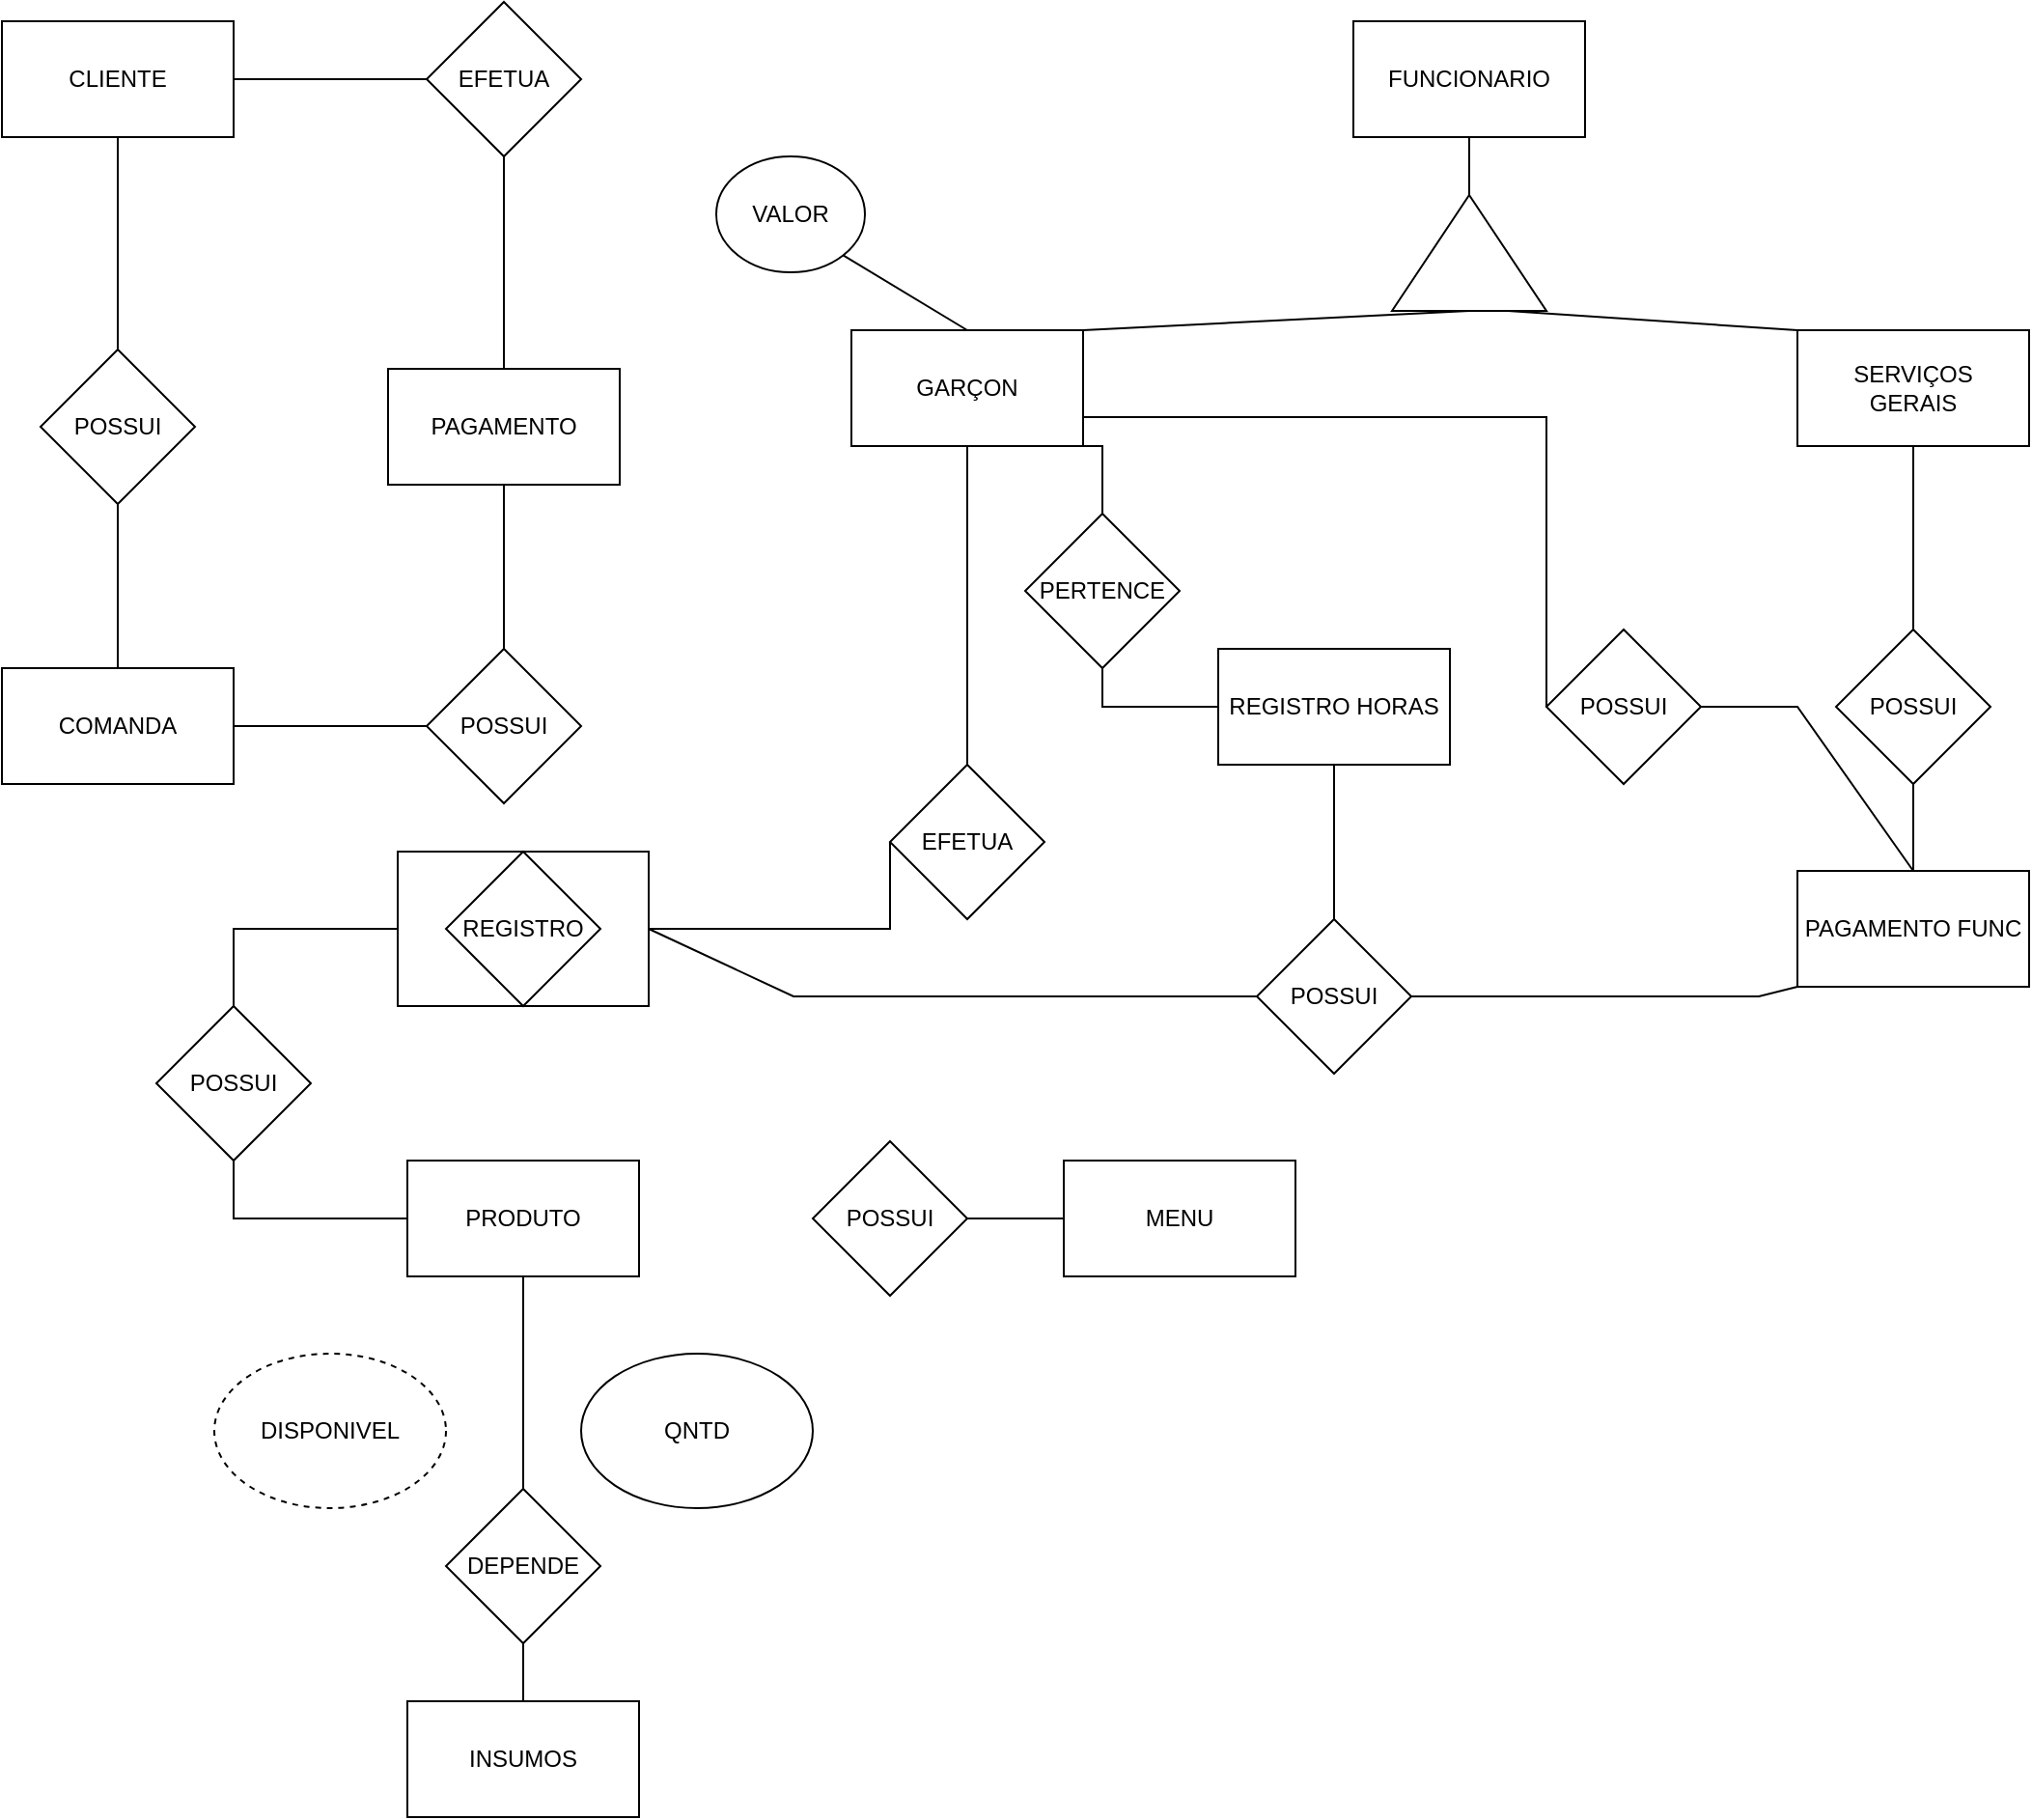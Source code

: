 <mxfile version="20.3.0" type="github">
  <diagram id="PmrCIkA7KPBPFYFiDcDI" name="Página-1">
    <mxGraphModel dx="882" dy="496" grid="1" gridSize="10" guides="1" tooltips="1" connect="1" arrows="1" fold="1" page="1" pageScale="1" pageWidth="827" pageHeight="1169" math="0" shadow="0">
      <root>
        <mxCell id="0" />
        <mxCell id="1" parent="0" />
        <mxCell id="CObCKITNYydoJICtjVox-1" value="CLIENTE" style="rounded=0;whiteSpace=wrap;html=1;" parent="1" vertex="1">
          <mxGeometry x="350" y="220" width="120" height="60" as="geometry" />
        </mxCell>
        <mxCell id="CObCKITNYydoJICtjVox-2" value="EFETUA" style="rhombus;whiteSpace=wrap;html=1;" parent="1" vertex="1">
          <mxGeometry x="570" y="210" width="80" height="80" as="geometry" />
        </mxCell>
        <mxCell id="CObCKITNYydoJICtjVox-3" value="POSSUI" style="rhombus;whiteSpace=wrap;html=1;" parent="1" vertex="1">
          <mxGeometry x="370" y="390" width="80" height="80" as="geometry" />
        </mxCell>
        <mxCell id="CObCKITNYydoJICtjVox-4" value="COMANDA" style="rounded=0;whiteSpace=wrap;html=1;" parent="1" vertex="1">
          <mxGeometry x="350" y="555" width="120" height="60" as="geometry" />
        </mxCell>
        <mxCell id="CObCKITNYydoJICtjVox-5" value="PAGAMENTO" style="rounded=0;whiteSpace=wrap;html=1;" parent="1" vertex="1">
          <mxGeometry x="550" y="400" width="120" height="60" as="geometry" />
        </mxCell>
        <mxCell id="CObCKITNYydoJICtjVox-6" value="POSSUI" style="rhombus;whiteSpace=wrap;html=1;" parent="1" vertex="1">
          <mxGeometry x="570" y="545" width="80" height="80" as="geometry" />
        </mxCell>
        <mxCell id="CObCKITNYydoJICtjVox-7" value="FUNCIONARIO" style="rounded=0;whiteSpace=wrap;html=1;" parent="1" vertex="1">
          <mxGeometry x="1050" y="220" width="120" height="60" as="geometry" />
        </mxCell>
        <mxCell id="CObCKITNYydoJICtjVox-8" value="" style="triangle;whiteSpace=wrap;html=1;rotation=-90;" parent="1" vertex="1">
          <mxGeometry x="1080" y="300" width="60" height="80" as="geometry" />
        </mxCell>
        <mxCell id="CObCKITNYydoJICtjVox-9" value="GARÇON" style="rounded=0;whiteSpace=wrap;html=1;" parent="1" vertex="1">
          <mxGeometry x="790" y="380" width="120" height="60" as="geometry" />
        </mxCell>
        <mxCell id="CObCKITNYydoJICtjVox-10" value="SERVIÇOS&lt;br&gt;GERAIS" style="rounded=0;whiteSpace=wrap;html=1;" parent="1" vertex="1">
          <mxGeometry x="1280" y="380" width="120" height="60" as="geometry" />
        </mxCell>
        <mxCell id="CObCKITNYydoJICtjVox-11" value="POSSUI" style="rhombus;whiteSpace=wrap;html=1;" parent="1" vertex="1">
          <mxGeometry x="1300" y="535" width="80" height="80" as="geometry" />
        </mxCell>
        <mxCell id="CObCKITNYydoJICtjVox-12" value="PAGAMENTO FUNC" style="rounded=0;whiteSpace=wrap;html=1;" parent="1" vertex="1">
          <mxGeometry x="1280" y="660" width="120" height="60" as="geometry" />
        </mxCell>
        <mxCell id="CObCKITNYydoJICtjVox-14" value="POSSUI" style="rhombus;whiteSpace=wrap;html=1;" parent="1" vertex="1">
          <mxGeometry x="1150" y="535" width="80" height="80" as="geometry" />
        </mxCell>
        <mxCell id="CObCKITNYydoJICtjVox-16" value="REGISTRO HORAS" style="rounded=0;whiteSpace=wrap;html=1;" parent="1" vertex="1">
          <mxGeometry x="980" y="545" width="120" height="60" as="geometry" />
        </mxCell>
        <mxCell id="CObCKITNYydoJICtjVox-17" value="PERTENCE" style="rhombus;whiteSpace=wrap;html=1;" parent="1" vertex="1">
          <mxGeometry x="880" y="475" width="80" height="80" as="geometry" />
        </mxCell>
        <mxCell id="CObCKITNYydoJICtjVox-18" value="POSSUI" style="rhombus;whiteSpace=wrap;html=1;" parent="1" vertex="1">
          <mxGeometry x="1000" y="685" width="80" height="80" as="geometry" />
        </mxCell>
        <mxCell id="CObCKITNYydoJICtjVox-19" value="EFETUA" style="rhombus;whiteSpace=wrap;html=1;" parent="1" vertex="1">
          <mxGeometry x="810" y="605" width="80" height="80" as="geometry" />
        </mxCell>
        <mxCell id="CObCKITNYydoJICtjVox-20" value="" style="rounded=0;whiteSpace=wrap;html=1;" parent="1" vertex="1">
          <mxGeometry x="555" y="650" width="130" height="80" as="geometry" />
        </mxCell>
        <mxCell id="CObCKITNYydoJICtjVox-21" value="REGISTRO" style="rhombus;whiteSpace=wrap;html=1;rounded=0;" parent="1" vertex="1">
          <mxGeometry x="580" y="650" width="80" height="80" as="geometry" />
        </mxCell>
        <mxCell id="CObCKITNYydoJICtjVox-23" value="PRODUTO" style="rounded=0;whiteSpace=wrap;html=1;" parent="1" vertex="1">
          <mxGeometry x="560" y="810" width="120" height="60" as="geometry" />
        </mxCell>
        <mxCell id="CObCKITNYydoJICtjVox-25" value="POSSUI" style="rhombus;whiteSpace=wrap;html=1;" parent="1" vertex="1">
          <mxGeometry x="770" y="800" width="80" height="80" as="geometry" />
        </mxCell>
        <mxCell id="CObCKITNYydoJICtjVox-26" value="MENU" style="rounded=0;whiteSpace=wrap;html=1;" parent="1" vertex="1">
          <mxGeometry x="900" y="810" width="120" height="60" as="geometry" />
        </mxCell>
        <mxCell id="CObCKITNYydoJICtjVox-27" value="DISPONIVEL" style="ellipse;whiteSpace=wrap;html=1;dashed=1;" parent="1" vertex="1">
          <mxGeometry x="460" y="910" width="120" height="80" as="geometry" />
        </mxCell>
        <mxCell id="CObCKITNYydoJICtjVox-28" value="QNTD" style="ellipse;whiteSpace=wrap;html=1;" parent="1" vertex="1">
          <mxGeometry x="650" y="910" width="120" height="80" as="geometry" />
        </mxCell>
        <mxCell id="CObCKITNYydoJICtjVox-29" value="DEPENDE" style="rhombus;whiteSpace=wrap;html=1;" parent="1" vertex="1">
          <mxGeometry x="580" y="980" width="80" height="80" as="geometry" />
        </mxCell>
        <mxCell id="CObCKITNYydoJICtjVox-30" value="INSUMOS" style="rounded=0;whiteSpace=wrap;html=1;" parent="1" vertex="1">
          <mxGeometry x="560" y="1090" width="120" height="60" as="geometry" />
        </mxCell>
        <mxCell id="CObCKITNYydoJICtjVox-31" value="" style="endArrow=none;html=1;rounded=0;exitX=0.5;exitY=0;exitDx=0;exitDy=0;entryX=0.5;entryY=1;entryDx=0;entryDy=0;" parent="1" source="CObCKITNYydoJICtjVox-3" target="CObCKITNYydoJICtjVox-1" edge="1">
          <mxGeometry width="50" height="50" relative="1" as="geometry">
            <mxPoint x="530" y="410" as="sourcePoint" />
            <mxPoint x="580" y="360" as="targetPoint" />
          </mxGeometry>
        </mxCell>
        <mxCell id="CObCKITNYydoJICtjVox-32" value="" style="endArrow=none;html=1;rounded=0;exitX=0;exitY=0.5;exitDx=0;exitDy=0;entryX=1;entryY=0.5;entryDx=0;entryDy=0;" parent="1" source="CObCKITNYydoJICtjVox-2" target="CObCKITNYydoJICtjVox-1" edge="1">
          <mxGeometry width="50" height="50" relative="1" as="geometry">
            <mxPoint x="420" y="400" as="sourcePoint" />
            <mxPoint x="420" y="290" as="targetPoint" />
          </mxGeometry>
        </mxCell>
        <mxCell id="CObCKITNYydoJICtjVox-33" value="" style="endArrow=none;html=1;rounded=0;exitX=0.5;exitY=1;exitDx=0;exitDy=0;entryX=0.5;entryY=0;entryDx=0;entryDy=0;" parent="1" source="CObCKITNYydoJICtjVox-2" target="CObCKITNYydoJICtjVox-5" edge="1">
          <mxGeometry width="50" height="50" relative="1" as="geometry">
            <mxPoint x="430" y="410" as="sourcePoint" />
            <mxPoint x="430" y="300" as="targetPoint" />
          </mxGeometry>
        </mxCell>
        <mxCell id="CObCKITNYydoJICtjVox-34" value="" style="endArrow=none;html=1;rounded=0;exitX=0.5;exitY=0;exitDx=0;exitDy=0;entryX=0.5;entryY=1;entryDx=0;entryDy=0;" parent="1" source="CObCKITNYydoJICtjVox-4" target="CObCKITNYydoJICtjVox-3" edge="1">
          <mxGeometry width="50" height="50" relative="1" as="geometry">
            <mxPoint x="440" y="420" as="sourcePoint" />
            <mxPoint x="440" y="310" as="targetPoint" />
          </mxGeometry>
        </mxCell>
        <mxCell id="CObCKITNYydoJICtjVox-35" value="" style="endArrow=none;html=1;rounded=0;exitX=0.5;exitY=0;exitDx=0;exitDy=0;entryX=0.5;entryY=1;entryDx=0;entryDy=0;" parent="1" source="CObCKITNYydoJICtjVox-6" target="CObCKITNYydoJICtjVox-5" edge="1">
          <mxGeometry width="50" height="50" relative="1" as="geometry">
            <mxPoint x="420" y="565" as="sourcePoint" />
            <mxPoint x="420" y="480" as="targetPoint" />
          </mxGeometry>
        </mxCell>
        <mxCell id="CObCKITNYydoJICtjVox-36" value="" style="endArrow=none;html=1;rounded=0;exitX=0;exitY=0.5;exitDx=0;exitDy=0;entryX=1;entryY=0.5;entryDx=0;entryDy=0;" parent="1" source="CObCKITNYydoJICtjVox-6" target="CObCKITNYydoJICtjVox-4" edge="1">
          <mxGeometry width="50" height="50" relative="1" as="geometry">
            <mxPoint x="620" y="555" as="sourcePoint" />
            <mxPoint x="620" y="470" as="targetPoint" />
          </mxGeometry>
        </mxCell>
        <mxCell id="CObCKITNYydoJICtjVox-37" value="VALOR" style="ellipse;whiteSpace=wrap;html=1;" parent="1" vertex="1">
          <mxGeometry x="720" y="290" width="77" height="60" as="geometry" />
        </mxCell>
        <mxCell id="CObCKITNYydoJICtjVox-38" value="" style="endArrow=none;html=1;rounded=0;entryX=1;entryY=1;entryDx=0;entryDy=0;exitX=0.5;exitY=0;exitDx=0;exitDy=0;" parent="1" source="CObCKITNYydoJICtjVox-9" target="CObCKITNYydoJICtjVox-37" edge="1">
          <mxGeometry width="50" height="50" relative="1" as="geometry">
            <mxPoint x="670" y="520" as="sourcePoint" />
            <mxPoint x="720" y="470" as="targetPoint" />
          </mxGeometry>
        </mxCell>
        <mxCell id="CObCKITNYydoJICtjVox-39" value="" style="endArrow=none;html=1;rounded=0;entryX=0.5;entryY=1;entryDx=0;entryDy=0;exitX=0.5;exitY=0;exitDx=0;exitDy=0;" parent="1" source="CObCKITNYydoJICtjVox-19" target="CObCKITNYydoJICtjVox-9" edge="1">
          <mxGeometry width="50" height="50" relative="1" as="geometry">
            <mxPoint x="860" y="390" as="sourcePoint" />
            <mxPoint x="795.797" y="351.156" as="targetPoint" />
          </mxGeometry>
        </mxCell>
        <mxCell id="wETEtokrw9temY9SCEjw-1" value="" style="endArrow=none;html=1;rounded=0;entryX=0.5;entryY=1;entryDx=0;entryDy=0;" edge="1" parent="1" source="CObCKITNYydoJICtjVox-8" target="CObCKITNYydoJICtjVox-7">
          <mxGeometry width="50" height="50" relative="1" as="geometry">
            <mxPoint x="860" y="390" as="sourcePoint" />
            <mxPoint x="795.545" y="351.351" as="targetPoint" />
          </mxGeometry>
        </mxCell>
        <mxCell id="wETEtokrw9temY9SCEjw-2" value="" style="endArrow=none;html=1;rounded=0;entryX=1;entryY=1;entryDx=0;entryDy=0;exitX=0.5;exitY=0;exitDx=0;exitDy=0;" edge="1" parent="1" source="CObCKITNYydoJICtjVox-17" target="CObCKITNYydoJICtjVox-9">
          <mxGeometry width="50" height="50" relative="1" as="geometry">
            <mxPoint x="860" y="615" as="sourcePoint" />
            <mxPoint x="860" y="450" as="targetPoint" />
            <Array as="points">
              <mxPoint x="920" y="440" />
            </Array>
          </mxGeometry>
        </mxCell>
        <mxCell id="wETEtokrw9temY9SCEjw-3" value="" style="endArrow=none;html=1;rounded=0;entryX=0;entryY=0.5;entryDx=0;entryDy=0;exitX=0.5;exitY=1;exitDx=0;exitDy=0;" edge="1" parent="1" source="CObCKITNYydoJICtjVox-17" target="CObCKITNYydoJICtjVox-16">
          <mxGeometry width="50" height="50" relative="1" as="geometry">
            <mxPoint x="930" y="485" as="sourcePoint" />
            <mxPoint x="920" y="450" as="targetPoint" />
            <Array as="points">
              <mxPoint x="920" y="575" />
            </Array>
          </mxGeometry>
        </mxCell>
        <mxCell id="wETEtokrw9temY9SCEjw-4" value="" style="endArrow=none;html=1;rounded=0;entryX=0;entryY=0.5;entryDx=0;entryDy=0;exitX=1;exitY=0;exitDx=0;exitDy=0;" edge="1" parent="1" source="CObCKITNYydoJICtjVox-9" target="CObCKITNYydoJICtjVox-8">
          <mxGeometry width="50" height="50" relative="1" as="geometry">
            <mxPoint x="860" y="390" as="sourcePoint" />
            <mxPoint x="795.545" y="351.351" as="targetPoint" />
          </mxGeometry>
        </mxCell>
        <mxCell id="wETEtokrw9temY9SCEjw-5" value="" style="endArrow=none;html=1;rounded=0;entryX=0;entryY=0;entryDx=0;entryDy=0;exitX=0;exitY=0.75;exitDx=0;exitDy=0;" edge="1" parent="1" source="CObCKITNYydoJICtjVox-8" target="CObCKITNYydoJICtjVox-10">
          <mxGeometry width="50" height="50" relative="1" as="geometry">
            <mxPoint x="920" y="390" as="sourcePoint" />
            <mxPoint x="1120" y="380" as="targetPoint" />
          </mxGeometry>
        </mxCell>
        <mxCell id="wETEtokrw9temY9SCEjw-6" value="" style="endArrow=none;html=1;rounded=0;entryX=0.5;entryY=0;entryDx=0;entryDy=0;exitX=0.5;exitY=1;exitDx=0;exitDy=0;" edge="1" parent="1" source="CObCKITNYydoJICtjVox-10" target="CObCKITNYydoJICtjVox-11">
          <mxGeometry width="50" height="50" relative="1" as="geometry">
            <mxPoint x="1140" y="380" as="sourcePoint" />
            <mxPoint x="1290" y="390" as="targetPoint" />
          </mxGeometry>
        </mxCell>
        <mxCell id="wETEtokrw9temY9SCEjw-7" value="" style="endArrow=none;html=1;rounded=0;entryX=0.5;entryY=0;entryDx=0;entryDy=0;exitX=0.5;exitY=1;exitDx=0;exitDy=0;" edge="1" parent="1" source="CObCKITNYydoJICtjVox-11" target="CObCKITNYydoJICtjVox-12">
          <mxGeometry width="50" height="50" relative="1" as="geometry">
            <mxPoint x="1350" y="450" as="sourcePoint" />
            <mxPoint x="1350" y="545" as="targetPoint" />
          </mxGeometry>
        </mxCell>
        <mxCell id="wETEtokrw9temY9SCEjw-8" value="" style="endArrow=none;html=1;rounded=0;entryX=0.5;entryY=0;entryDx=0;entryDy=0;exitX=1;exitY=0.5;exitDx=0;exitDy=0;" edge="1" parent="1" source="CObCKITNYydoJICtjVox-14" target="CObCKITNYydoJICtjVox-12">
          <mxGeometry width="50" height="50" relative="1" as="geometry">
            <mxPoint x="1350" y="625" as="sourcePoint" />
            <mxPoint x="1350" y="670" as="targetPoint" />
            <Array as="points">
              <mxPoint x="1280" y="575" />
            </Array>
          </mxGeometry>
        </mxCell>
        <mxCell id="wETEtokrw9temY9SCEjw-9" value="" style="endArrow=none;html=1;rounded=0;entryX=0;entryY=0.5;entryDx=0;entryDy=0;exitX=1;exitY=0.75;exitDx=0;exitDy=0;" edge="1" parent="1" source="CObCKITNYydoJICtjVox-9" target="CObCKITNYydoJICtjVox-14">
          <mxGeometry width="50" height="50" relative="1" as="geometry">
            <mxPoint x="1240" y="585" as="sourcePoint" />
            <mxPoint x="1350" y="670" as="targetPoint" />
            <Array as="points">
              <mxPoint x="1150" y="425" />
            </Array>
          </mxGeometry>
        </mxCell>
        <mxCell id="wETEtokrw9temY9SCEjw-10" value="" style="endArrow=none;html=1;rounded=0;entryX=0.5;entryY=0;entryDx=0;entryDy=0;exitX=0.5;exitY=1;exitDx=0;exitDy=0;" edge="1" parent="1" source="CObCKITNYydoJICtjVox-16" target="CObCKITNYydoJICtjVox-18">
          <mxGeometry width="50" height="50" relative="1" as="geometry">
            <mxPoint x="930" y="565" as="sourcePoint" />
            <mxPoint x="990" y="585" as="targetPoint" />
            <Array as="points" />
          </mxGeometry>
        </mxCell>
        <mxCell id="wETEtokrw9temY9SCEjw-11" value="" style="endArrow=none;html=1;rounded=0;entryX=1;entryY=0.5;entryDx=0;entryDy=0;exitX=0;exitY=1;exitDx=0;exitDy=0;" edge="1" parent="1" source="CObCKITNYydoJICtjVox-12" target="CObCKITNYydoJICtjVox-18">
          <mxGeometry width="50" height="50" relative="1" as="geometry">
            <mxPoint x="1050" y="615" as="sourcePoint" />
            <mxPoint x="1050" y="695" as="targetPoint" />
            <Array as="points">
              <mxPoint x="1260" y="725" />
            </Array>
          </mxGeometry>
        </mxCell>
        <mxCell id="wETEtokrw9temY9SCEjw-12" value="" style="endArrow=none;html=1;rounded=0;entryX=0;entryY=0.5;entryDx=0;entryDy=0;exitX=1;exitY=0.5;exitDx=0;exitDy=0;" edge="1" parent="1" source="CObCKITNYydoJICtjVox-25" target="CObCKITNYydoJICtjVox-26">
          <mxGeometry width="50" height="50" relative="1" as="geometry">
            <mxPoint x="1060" y="840" as="sourcePoint" />
            <mxPoint x="1050" y="695" as="targetPoint" />
            <Array as="points" />
          </mxGeometry>
        </mxCell>
        <mxCell id="wETEtokrw9temY9SCEjw-13" value="" style="endArrow=none;html=1;rounded=0;entryX=0;entryY=0.5;entryDx=0;entryDy=0;exitX=1;exitY=0.5;exitDx=0;exitDy=0;" edge="1" parent="1" source="CObCKITNYydoJICtjVox-20" target="CObCKITNYydoJICtjVox-18">
          <mxGeometry width="50" height="50" relative="1" as="geometry">
            <mxPoint x="1050" y="615" as="sourcePoint" />
            <mxPoint x="1050" y="695" as="targetPoint" />
            <Array as="points">
              <mxPoint x="760" y="725" />
            </Array>
          </mxGeometry>
        </mxCell>
        <mxCell id="wETEtokrw9temY9SCEjw-14" value="" style="endArrow=none;html=1;rounded=0;entryX=0;entryY=0.5;entryDx=0;entryDy=0;exitX=1;exitY=0.5;exitDx=0;exitDy=0;" edge="1" parent="1" source="CObCKITNYydoJICtjVox-20" target="CObCKITNYydoJICtjVox-19">
          <mxGeometry width="50" height="50" relative="1" as="geometry">
            <mxPoint x="695" y="700" as="sourcePoint" />
            <mxPoint x="1010" y="735" as="targetPoint" />
            <Array as="points">
              <mxPoint x="810" y="690" />
            </Array>
          </mxGeometry>
        </mxCell>
        <mxCell id="wETEtokrw9temY9SCEjw-16" value="POSSUI" style="rhombus;whiteSpace=wrap;html=1;" vertex="1" parent="1">
          <mxGeometry x="430" y="730" width="80" height="80" as="geometry" />
        </mxCell>
        <mxCell id="wETEtokrw9temY9SCEjw-17" value="" style="endArrow=none;html=1;rounded=0;entryX=0.5;entryY=1;entryDx=0;entryDy=0;exitX=0;exitY=0.5;exitDx=0;exitDy=0;" edge="1" parent="1" source="CObCKITNYydoJICtjVox-23" target="wETEtokrw9temY9SCEjw-16">
          <mxGeometry width="50" height="50" relative="1" as="geometry">
            <mxPoint x="560" y="870" as="sourcePoint" />
            <mxPoint x="610" y="820" as="targetPoint" />
            <Array as="points">
              <mxPoint x="470" y="840" />
            </Array>
          </mxGeometry>
        </mxCell>
        <mxCell id="wETEtokrw9temY9SCEjw-18" value="" style="endArrow=none;html=1;rounded=0;entryX=0.5;entryY=0;entryDx=0;entryDy=0;exitX=0;exitY=0.5;exitDx=0;exitDy=0;" edge="1" parent="1" source="CObCKITNYydoJICtjVox-20" target="wETEtokrw9temY9SCEjw-16">
          <mxGeometry width="50" height="50" relative="1" as="geometry">
            <mxPoint x="570" y="850" as="sourcePoint" />
            <mxPoint x="480" y="820" as="targetPoint" />
            <Array as="points">
              <mxPoint x="470" y="690" />
            </Array>
          </mxGeometry>
        </mxCell>
        <mxCell id="wETEtokrw9temY9SCEjw-19" value="" style="endArrow=none;html=1;rounded=0;entryX=0.5;entryY=0;entryDx=0;entryDy=0;exitX=0.5;exitY=1;exitDx=0;exitDy=0;" edge="1" parent="1" source="CObCKITNYydoJICtjVox-23" target="CObCKITNYydoJICtjVox-29">
          <mxGeometry width="50" height="50" relative="1" as="geometry">
            <mxPoint x="570" y="850" as="sourcePoint" />
            <mxPoint x="480" y="820" as="targetPoint" />
            <Array as="points" />
          </mxGeometry>
        </mxCell>
        <mxCell id="wETEtokrw9temY9SCEjw-20" value="" style="endArrow=none;html=1;rounded=0;entryX=0.5;entryY=0;entryDx=0;entryDy=0;" edge="1" parent="1" target="CObCKITNYydoJICtjVox-30">
          <mxGeometry width="50" height="50" relative="1" as="geometry">
            <mxPoint x="620" y="1060" as="sourcePoint" />
            <mxPoint x="630" y="990" as="targetPoint" />
            <Array as="points" />
          </mxGeometry>
        </mxCell>
      </root>
    </mxGraphModel>
  </diagram>
</mxfile>
